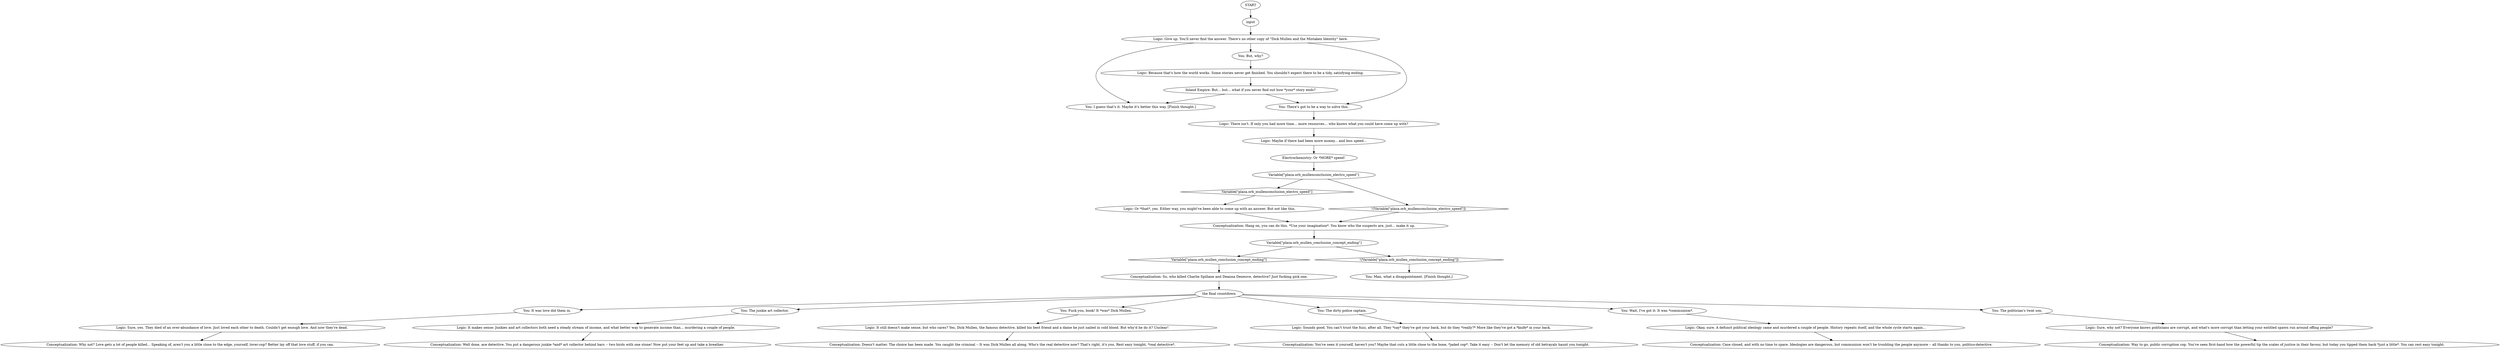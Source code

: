 # PLAZA ORB / mullen mistaken identity conclusion
# the afterthought where you learn it all...
# ==================================================
digraph G {
	  0 [label="START"];
	  1 [label="input"];
	  2 [label="Electrochemistry: Or *MORE* speed!"];
	  3 [label="You: It was love did them in."];
	  4 [label="Conceptualization: So, who killed Charlie Spillane and Deanna Deneuve, detective? Just fucking pick one."];
	  5 [label="Logic: There isn't. If only you had more time... more resources... who knows what you could have come up with?"];
	  6 [label="Logic: Okay, sure. A defunct political ideology came and murdered a couple of people. History repeats itself, and the whole cycle starts again..."];
	  7 [label="You: The junkie art collector."];
	  8 [label="You: Fuck you, book! It *was* Dick Mullen."];
	  9 [label="Conceptualization: You've seen it yourself, haven't you? Maybe that cuts a little close to the bone, *jaded cop*. Take it easy -- Don't let the memory of old betrayals haunt you tonight."];
	  10 [label="Logic: Give up. You'll never find the answer. There's no other copy of \"Dick Mullen and the Mistaken Identity\" here."];
	  11 [label="Logic: Sounds good. You can't trust the fuzz, after all. They *say* they've got your back, but do they *really?* More like they've got a *knife* in your back."];
	  12 [label="Conceptualization: Well done, ace detective. You put a dangerous junkie *and* art collector behind bars -- two birds with one stone! Now put your feet up and take a breather."];
	  13 [label="You: The dirty police captain."];
	  14 [label="Conceptualization: Why not? Love gets a lot of people killed... Speaking of, aren't you a little close to the edge, yourself, lover-cop? Better lay off that love stuff, if you can."];
	  15 [label="the final countdown"];
	  16 [label="Logic: Because that's how the world works. Some stories never get finished. You shouldn't expect there to be a tidy, satisfying ending."];
	  17 [label="Logic: Maybe if there had been more money... and less speed..."];
	  18 [label="Logic: Or *that*, yes. Either way, you might've been able to come up with an answer. But not like this."];
	  19 [label="Logic: Sure, why not? Everyone knows politicians are corrupt, and what's more corrupt than letting your entitled spawn run around offing people?"];
	  20 [label="Logic: It makes sense: Junkies and art collectors both need a steady stream of income, and what better way to generate income than... murdering a couple of people."];
	  21 [label="You: I guess that's it. Maybe it's better this way. [Finish thought.]"];
	  22 [label="Logic: Sure, yes. They died of an over-abundance of love. Just loved each other to death. Couldn't get enough love. And now they're dead."];
	  23 [label="You: There's got to be a way to solve this."];
	  24 [label="Conceptualization: Case closed, and with no time to spare. Ideologies are dangerous, but communism won't be troubling the people anymore -- all thanks to you, politico-detective."];
	  25 [label="You: Wait, I've got it: It was *communism*."];
	  27 [label="You: Man, what a disappointment. [Finish thought.]"];
	  28 [label="Conceptualization: Doesn't matter. The choice has been made. You caught the criminal -- It was Dick Mullen all along. Who's the real detective now? That's right, it's you. Rest easy tonight, *real detective*."];
	  29 [label="You: The politician's twat son."];
	  30 [label="Conceptualization: Hang on, you can do this. *Use your imagination*. You know who the suspects are, just... make it up."];
	  31 [label="Inland Empire: But... but... what if you never find out how *your* story ends?"];
	  32 [label="Logic: It still doesn't make sense, but who cares? Yes, Dick Mullen, the famous detective, killed his best friend and a dame he just nailed in cold blood. But why'd he do it? Unclear!"];
	  33 [label="Variable[\"plaza.orb_mullen_conclusion_concept_ending\"]"];
	  34 [label="Variable[\"plaza.orb_mullen_conclusion_concept_ending\"]", shape=diamond];
	  35 [label="!(Variable[\"plaza.orb_mullen_conclusion_concept_ending\"])", shape=diamond];
	  36 [label="Variable[\"plaza.orb_mullenconclusion_electro_speed\"]"];
	  37 [label="Variable[\"plaza.orb_mullenconclusion_electro_speed\"]", shape=diamond];
	  38 [label="!(Variable[\"plaza.orb_mullenconclusion_electro_speed\"])", shape=diamond];
	  39 [label="Conceptualization: Way to go, public corruption cop. You've seen first-hand how the powerful tip the scales of justice in their favour, but today you tipped them back *just a little*. You can rest easy tonight."];
	  40 [label="You: But, why?"];
	  0 -> 1
	  1 -> 10
	  2 -> 36
	  3 -> 22
	  4 -> 15
	  5 -> 17
	  6 -> 24
	  7 -> 20
	  8 -> 32
	  10 -> 40
	  10 -> 21
	  10 -> 23
	  11 -> 9
	  13 -> 11
	  15 -> 3
	  15 -> 7
	  15 -> 8
	  15 -> 13
	  15 -> 25
	  15 -> 29
	  16 -> 31
	  17 -> 2
	  18 -> 30
	  19 -> 39
	  20 -> 12
	  22 -> 14
	  23 -> 5
	  25 -> 6
	  29 -> 19
	  30 -> 33
	  31 -> 21
	  31 -> 23
	  32 -> 28
	  33 -> 34
	  33 -> 35
	  34 -> 4
	  35 -> 27
	  36 -> 37
	  36 -> 38
	  37 -> 18
	  38 -> 30
	  40 -> 16
}

